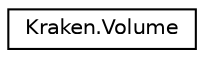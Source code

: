 digraph "Graphical Class Hierarchy"
{
 // LATEX_PDF_SIZE
  edge [fontname="Helvetica",fontsize="10",labelfontname="Helvetica",labelfontsize="10"];
  node [fontname="Helvetica",fontsize="10",shape=record];
  rankdir="LR";
  Node0 [label="Kraken.Volume",height=0.2,width=0.4,color="black", fillcolor="white", style="filled",URL="$class_kraken_1_1_volume.html",tooltip=" "];
}
